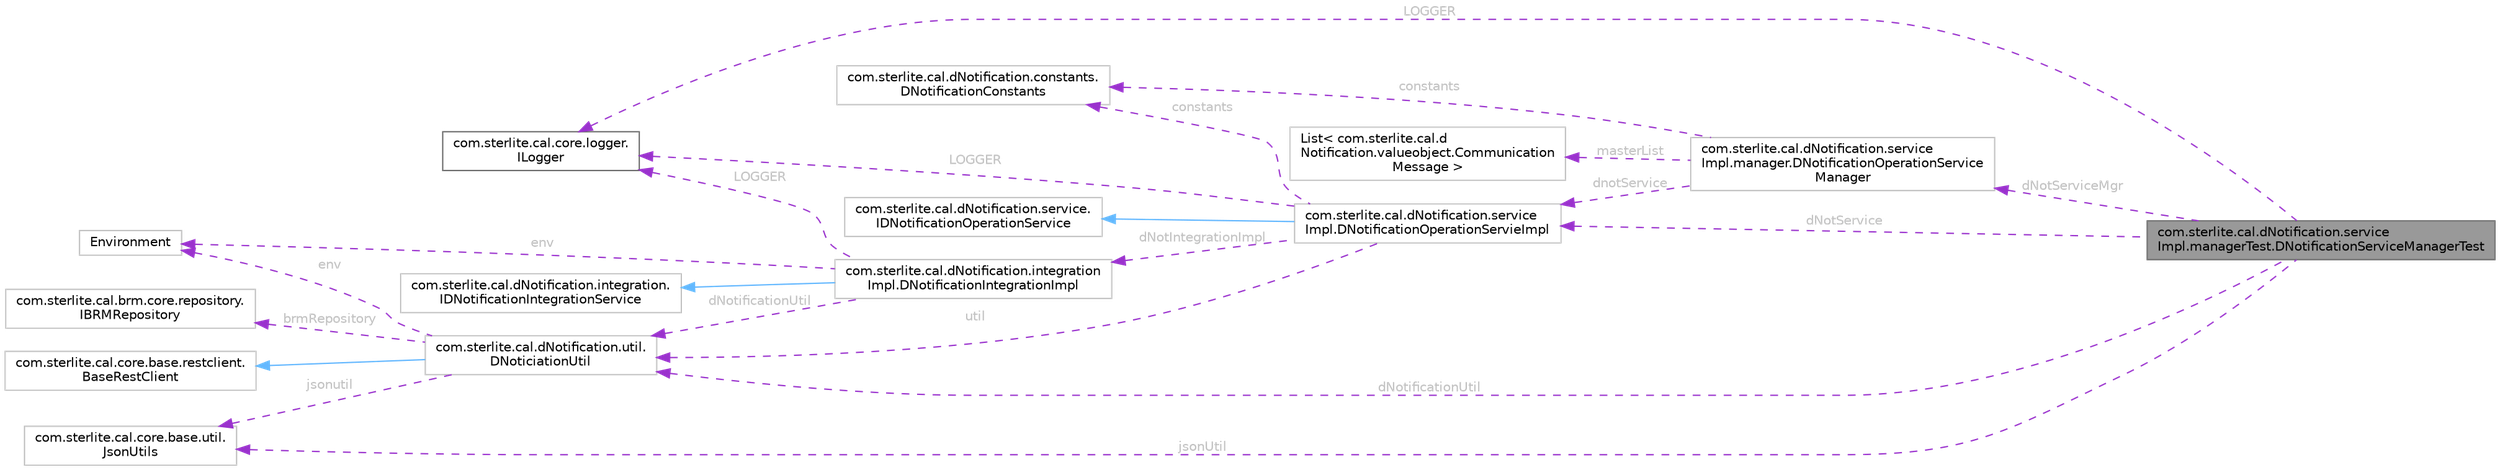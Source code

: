 digraph "com.sterlite.cal.dNotification.serviceImpl.managerTest.DNotificationServiceManagerTest"
{
 // LATEX_PDF_SIZE
  bgcolor="transparent";
  edge [fontname=Helvetica,fontsize=10,labelfontname=Helvetica,labelfontsize=10];
  node [fontname=Helvetica,fontsize=10,shape=box,height=0.2,width=0.4];
  rankdir="LR";
  Node1 [id="Node000001",label="com.sterlite.cal.dNotification.service\lImpl.managerTest.DNotificationServiceManagerTest",height=0.2,width=0.4,color="gray40", fillcolor="grey60", style="filled", fontcolor="black",tooltip=" "];
  Node2 -> Node1 [id="edge1_Node000001_Node000002",dir="back",color="darkorchid3",style="dashed",tooltip=" ",label=" LOGGER",fontcolor="grey" ];
  Node2 [id="Node000002",label="com.sterlite.cal.core.logger.\lILogger",height=0.2,width=0.4,color="gray40", fillcolor="white", style="filled",URL="$interfacecom_1_1sterlite_1_1cal_1_1core_1_1logger_1_1_i_logger.html",tooltip=" "];
  Node3 -> Node1 [id="edge2_Node000001_Node000003",dir="back",color="darkorchid3",style="dashed",tooltip=" ",label=" dNotServiceMgr",fontcolor="grey" ];
  Node3 [id="Node000003",label="com.sterlite.cal.dNotification.service\lImpl.manager.DNotificationOperationService\lManager",height=0.2,width=0.4,color="grey75", fillcolor="white", style="filled",URL="$classcom_1_1sterlite_1_1cal_1_1d_notification_1_1service_impl_1_1manager_1_1_d_notification_operation_service_manager.html",tooltip=" "];
  Node4 -> Node3 [id="edge3_Node000003_Node000004",dir="back",color="darkorchid3",style="dashed",tooltip=" ",label=" dnotService",fontcolor="grey" ];
  Node4 [id="Node000004",label="com.sterlite.cal.dNotification.service\lImpl.DNotificationOperationServieImpl",height=0.2,width=0.4,color="grey75", fillcolor="white", style="filled",URL="$classcom_1_1sterlite_1_1cal_1_1d_notification_1_1service_impl_1_1_d_notification_operation_servie_impl.html",tooltip=" "];
  Node5 -> Node4 [id="edge4_Node000004_Node000005",dir="back",color="steelblue1",style="solid",tooltip=" "];
  Node5 [id="Node000005",label="com.sterlite.cal.dNotification.service.\lIDNotificationOperationService",height=0.2,width=0.4,color="grey75", fillcolor="white", style="filled",URL="$interfacecom_1_1sterlite_1_1cal_1_1d_notification_1_1service_1_1_i_d_notification_operation_service.html",tooltip=" "];
  Node6 -> Node4 [id="edge5_Node000004_Node000006",dir="back",color="darkorchid3",style="dashed",tooltip=" ",label=" util",fontcolor="grey" ];
  Node6 [id="Node000006",label="com.sterlite.cal.dNotification.util.\lDNoticiationUtil",height=0.2,width=0.4,color="grey75", fillcolor="white", style="filled",URL="$classcom_1_1sterlite_1_1cal_1_1d_notification_1_1util_1_1_d_noticiation_util.html",tooltip=" "];
  Node7 -> Node6 [id="edge6_Node000006_Node000007",dir="back",color="steelblue1",style="solid",tooltip=" "];
  Node7 [id="Node000007",label="com.sterlite.cal.core.base.restclient.\lBaseRestClient",height=0.2,width=0.4,color="grey75", fillcolor="white", style="filled",URL="$classcom_1_1sterlite_1_1cal_1_1core_1_1base_1_1restclient_1_1_base_rest_client.html",tooltip=" "];
  Node8 -> Node6 [id="edge7_Node000006_Node000008",dir="back",color="darkorchid3",style="dashed",tooltip=" ",label=" brmRepository",fontcolor="grey" ];
  Node8 [id="Node000008",label="com.sterlite.cal.brm.core.repository.\lIBRMRepository",height=0.2,width=0.4,color="grey75", fillcolor="white", style="filled",URL="$interfacecom_1_1sterlite_1_1cal_1_1brm_1_1core_1_1repository_1_1_i_b_r_m_repository.html",tooltip=" "];
  Node9 -> Node6 [id="edge8_Node000006_Node000009",dir="back",color="darkorchid3",style="dashed",tooltip=" ",label=" env",fontcolor="grey" ];
  Node9 [id="Node000009",label="Environment",height=0.2,width=0.4,color="grey75", fillcolor="white", style="filled",tooltip=" "];
  Node10 -> Node6 [id="edge9_Node000006_Node000010",dir="back",color="darkorchid3",style="dashed",tooltip=" ",label=" jsonutil",fontcolor="grey" ];
  Node10 [id="Node000010",label="com.sterlite.cal.core.base.util.\lJsonUtils",height=0.2,width=0.4,color="grey75", fillcolor="white", style="filled",URL="$classcom_1_1sterlite_1_1cal_1_1core_1_1base_1_1util_1_1_json_utils.html",tooltip=" "];
  Node11 -> Node4 [id="edge10_Node000004_Node000011",dir="back",color="darkorchid3",style="dashed",tooltip=" ",label=" constants",fontcolor="grey" ];
  Node11 [id="Node000011",label="com.sterlite.cal.dNotification.constants.\lDNotificationConstants",height=0.2,width=0.4,color="grey75", fillcolor="white", style="filled",URL="$classcom_1_1sterlite_1_1cal_1_1d_notification_1_1constants_1_1_d_notification_constants.html",tooltip=" "];
  Node12 -> Node4 [id="edge11_Node000004_Node000012",dir="back",color="darkorchid3",style="dashed",tooltip=" ",label=" dNotIntegrationImpl",fontcolor="grey" ];
  Node12 [id="Node000012",label="com.sterlite.cal.dNotification.integration\lImpl.DNotificationIntegrationImpl",height=0.2,width=0.4,color="grey75", fillcolor="white", style="filled",URL="$classcom_1_1sterlite_1_1cal_1_1d_notification_1_1integration_impl_1_1_d_notification_integration_impl.html",tooltip=" "];
  Node13 -> Node12 [id="edge12_Node000012_Node000013",dir="back",color="steelblue1",style="solid",tooltip=" "];
  Node13 [id="Node000013",label="com.sterlite.cal.dNotification.integration.\lIDNotificationIntegrationService",height=0.2,width=0.4,color="grey75", fillcolor="white", style="filled",URL="$interfacecom_1_1sterlite_1_1cal_1_1d_notification_1_1integration_1_1_i_d_notification_integration_service.html",tooltip=" "];
  Node2 -> Node12 [id="edge13_Node000012_Node000002",dir="back",color="darkorchid3",style="dashed",tooltip=" ",label=" LOGGER",fontcolor="grey" ];
  Node6 -> Node12 [id="edge14_Node000012_Node000006",dir="back",color="darkorchid3",style="dashed",tooltip=" ",label=" dNotificationUtil",fontcolor="grey" ];
  Node9 -> Node12 [id="edge15_Node000012_Node000009",dir="back",color="darkorchid3",style="dashed",tooltip=" ",label=" env",fontcolor="grey" ];
  Node2 -> Node4 [id="edge16_Node000004_Node000002",dir="back",color="darkorchid3",style="dashed",tooltip=" ",label=" LOGGER",fontcolor="grey" ];
  Node11 -> Node3 [id="edge17_Node000003_Node000011",dir="back",color="darkorchid3",style="dashed",tooltip=" ",label=" constants",fontcolor="grey" ];
  Node14 -> Node3 [id="edge18_Node000003_Node000014",dir="back",color="darkorchid3",style="dashed",tooltip=" ",label=" masterList",fontcolor="grey" ];
  Node14 [id="Node000014",label="List\< com.sterlite.cal.d\lNotification.valueobject.Communication\lMessage \>",height=0.2,width=0.4,color="grey75", fillcolor="white", style="filled",tooltip=" "];
  Node4 -> Node1 [id="edge19_Node000001_Node000004",dir="back",color="darkorchid3",style="dashed",tooltip=" ",label=" dNotService",fontcolor="grey" ];
  Node6 -> Node1 [id="edge20_Node000001_Node000006",dir="back",color="darkorchid3",style="dashed",tooltip=" ",label=" dNotificationUtil",fontcolor="grey" ];
  Node10 -> Node1 [id="edge21_Node000001_Node000010",dir="back",color="darkorchid3",style="dashed",tooltip=" ",label=" jsonUtil",fontcolor="grey" ];
}
